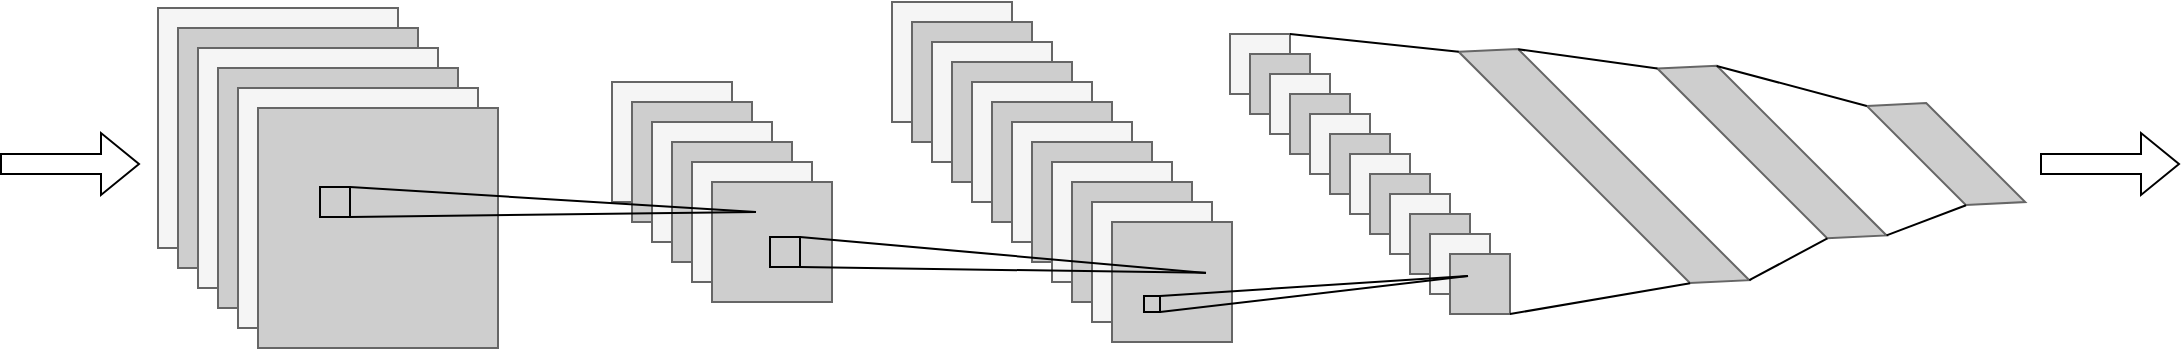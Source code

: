 <mxfile version="26.0.14">
  <diagram name="第 1 页" id="UoMC5vd8ivBnySxl2B_A">
    <mxGraphModel dx="952" dy="623" grid="1" gridSize="10" guides="1" tooltips="1" connect="1" arrows="1" fold="1" page="1" pageScale="1" pageWidth="827" pageHeight="1169" math="0" shadow="0">
      <root>
        <mxCell id="0" />
        <mxCell id="1" parent="0" />
        <mxCell id="YsojD1Ku064s5TlPdt2M-1" value="" style="rounded=0;whiteSpace=wrap;html=1;fillColor=#f5f5f5;fontColor=#333333;strokeColor=#666666;" vertex="1" parent="1">
          <mxGeometry x="349" y="422" width="120" height="120" as="geometry" />
        </mxCell>
        <mxCell id="YsojD1Ku064s5TlPdt2M-2" value="" style="rounded=0;whiteSpace=wrap;html=1;fillColor=#CECECE;fontColor=#333333;strokeColor=#666666;" vertex="1" parent="1">
          <mxGeometry x="359" y="432" width="120" height="120" as="geometry" />
        </mxCell>
        <mxCell id="YsojD1Ku064s5TlPdt2M-3" value="" style="rounded=0;whiteSpace=wrap;html=1;fillColor=#f5f5f5;fontColor=#333333;strokeColor=#666666;" vertex="1" parent="1">
          <mxGeometry x="369" y="442" width="120" height="120" as="geometry" />
        </mxCell>
        <mxCell id="YsojD1Ku064s5TlPdt2M-4" value="" style="rounded=0;whiteSpace=wrap;html=1;fillColor=#CECECE;fontColor=#333333;strokeColor=#666666;" vertex="1" parent="1">
          <mxGeometry x="379" y="452" width="120" height="120" as="geometry" />
        </mxCell>
        <mxCell id="YsojD1Ku064s5TlPdt2M-5" value="" style="rounded=0;whiteSpace=wrap;html=1;fillColor=#f5f5f5;fontColor=#333333;strokeColor=#666666;" vertex="1" parent="1">
          <mxGeometry x="389" y="462" width="120" height="120" as="geometry" />
        </mxCell>
        <mxCell id="YsojD1Ku064s5TlPdt2M-6" value="" style="rounded=0;whiteSpace=wrap;html=1;fillColor=#CECECE;fontColor=#333333;strokeColor=#666666;" vertex="1" parent="1">
          <mxGeometry x="399" y="472" width="120" height="120" as="geometry" />
        </mxCell>
        <mxCell id="YsojD1Ku064s5TlPdt2M-13" value="" style="rounded=0;whiteSpace=wrap;html=1;aspect=fixed;fillColor=#f5f5f5;fontColor=#333333;strokeColor=#666666;" vertex="1" parent="1">
          <mxGeometry x="576" y="459" width="60" height="60" as="geometry" />
        </mxCell>
        <mxCell id="YsojD1Ku064s5TlPdt2M-14" value="" style="rounded=0;whiteSpace=wrap;html=1;aspect=fixed;fillColor=#CECECE;fontColor=#333333;strokeColor=#666666;" vertex="1" parent="1">
          <mxGeometry x="586" y="469" width="60" height="60" as="geometry" />
        </mxCell>
        <mxCell id="YsojD1Ku064s5TlPdt2M-15" value="" style="rounded=0;whiteSpace=wrap;html=1;aspect=fixed;fillColor=#f5f5f5;fontColor=#333333;strokeColor=#666666;" vertex="1" parent="1">
          <mxGeometry x="596" y="479" width="60" height="60" as="geometry" />
        </mxCell>
        <mxCell id="YsojD1Ku064s5TlPdt2M-16" value="" style="rounded=0;whiteSpace=wrap;html=1;aspect=fixed;fillColor=#CECECE;fontColor=#333333;strokeColor=#666666;" vertex="1" parent="1">
          <mxGeometry x="606" y="489" width="60" height="60" as="geometry" />
        </mxCell>
        <mxCell id="YsojD1Ku064s5TlPdt2M-17" value="" style="rounded=0;whiteSpace=wrap;html=1;aspect=fixed;fillColor=#f5f5f5;fontColor=#333333;strokeColor=#666666;" vertex="1" parent="1">
          <mxGeometry x="616" y="499" width="60" height="60" as="geometry" />
        </mxCell>
        <mxCell id="YsojD1Ku064s5TlPdt2M-18" value="" style="rounded=0;whiteSpace=wrap;html=1;aspect=fixed;fillColor=#CECECE;fontColor=#333333;strokeColor=#666666;" vertex="1" parent="1">
          <mxGeometry x="626" y="509" width="60" height="60" as="geometry" />
        </mxCell>
        <mxCell id="YsojD1Ku064s5TlPdt2M-19" value="" style="rounded=0;whiteSpace=wrap;html=1;aspect=fixed;fillColor=#f5f5f5;fontColor=#333333;strokeColor=#666666;" vertex="1" parent="1">
          <mxGeometry x="716" y="419" width="60" height="60" as="geometry" />
        </mxCell>
        <mxCell id="YsojD1Ku064s5TlPdt2M-20" value="" style="rounded=0;whiteSpace=wrap;html=1;aspect=fixed;fillColor=#CECECE;fontColor=#333333;strokeColor=#666666;" vertex="1" parent="1">
          <mxGeometry x="726" y="429" width="60" height="60" as="geometry" />
        </mxCell>
        <mxCell id="YsojD1Ku064s5TlPdt2M-21" value="" style="rounded=0;whiteSpace=wrap;html=1;aspect=fixed;fillColor=#f5f5f5;fontColor=#333333;strokeColor=#666666;" vertex="1" parent="1">
          <mxGeometry x="736" y="439" width="60" height="60" as="geometry" />
        </mxCell>
        <mxCell id="YsojD1Ku064s5TlPdt2M-22" value="" style="rounded=0;whiteSpace=wrap;html=1;aspect=fixed;fillColor=#CECECE;fontColor=#333333;strokeColor=#666666;" vertex="1" parent="1">
          <mxGeometry x="746" y="449" width="60" height="60" as="geometry" />
        </mxCell>
        <mxCell id="YsojD1Ku064s5TlPdt2M-23" value="" style="rounded=0;whiteSpace=wrap;html=1;aspect=fixed;fillColor=#f5f5f5;fontColor=#333333;strokeColor=#666666;" vertex="1" parent="1">
          <mxGeometry x="756" y="459" width="60" height="60" as="geometry" />
        </mxCell>
        <mxCell id="YsojD1Ku064s5TlPdt2M-24" value="" style="rounded=0;whiteSpace=wrap;html=1;aspect=fixed;fillColor=#CECECE;fontColor=#333333;strokeColor=#666666;" vertex="1" parent="1">
          <mxGeometry x="766" y="469" width="60" height="60" as="geometry" />
        </mxCell>
        <mxCell id="YsojD1Ku064s5TlPdt2M-25" value="" style="rounded=0;whiteSpace=wrap;html=1;aspect=fixed;fillColor=#f5f5f5;fontColor=#333333;strokeColor=#666666;" vertex="1" parent="1">
          <mxGeometry x="776" y="479" width="60" height="60" as="geometry" />
        </mxCell>
        <mxCell id="YsojD1Ku064s5TlPdt2M-26" value="" style="rounded=0;whiteSpace=wrap;html=1;aspect=fixed;fillColor=#CECECE;fontColor=#333333;strokeColor=#666666;" vertex="1" parent="1">
          <mxGeometry x="786" y="489" width="60" height="60" as="geometry" />
        </mxCell>
        <mxCell id="YsojD1Ku064s5TlPdt2M-27" value="" style="rounded=0;whiteSpace=wrap;html=1;aspect=fixed;fillColor=#f5f5f5;fontColor=#333333;strokeColor=#666666;" vertex="1" parent="1">
          <mxGeometry x="796" y="499" width="60" height="60" as="geometry" />
        </mxCell>
        <mxCell id="YsojD1Ku064s5TlPdt2M-28" value="" style="rounded=0;whiteSpace=wrap;html=1;aspect=fixed;fillColor=#CECECE;fontColor=#333333;strokeColor=#666666;" vertex="1" parent="1">
          <mxGeometry x="806" y="509" width="60" height="60" as="geometry" />
        </mxCell>
        <mxCell id="YsojD1Ku064s5TlPdt2M-29" value="" style="rounded=0;whiteSpace=wrap;html=1;aspect=fixed;fillColor=#f5f5f5;fontColor=#333333;strokeColor=#666666;" vertex="1" parent="1">
          <mxGeometry x="816" y="519" width="60" height="60" as="geometry" />
        </mxCell>
        <mxCell id="YsojD1Ku064s5TlPdt2M-30" value="" style="rounded=0;whiteSpace=wrap;html=1;aspect=fixed;fillColor=#f5f5f5;fontColor=#333333;strokeColor=#666666;" vertex="1" parent="1">
          <mxGeometry x="885" y="435" width="30" height="30" as="geometry" />
        </mxCell>
        <mxCell id="YsojD1Ku064s5TlPdt2M-32" value="" style="rounded=0;whiteSpace=wrap;html=1;aspect=fixed;fillColor=#CECECE;fontColor=#333333;strokeColor=#666666;" vertex="1" parent="1">
          <mxGeometry x="895" y="445" width="30" height="30" as="geometry" />
        </mxCell>
        <mxCell id="YsojD1Ku064s5TlPdt2M-33" value="" style="rounded=0;whiteSpace=wrap;html=1;aspect=fixed;fillColor=#f5f5f5;fontColor=#333333;strokeColor=#666666;" vertex="1" parent="1">
          <mxGeometry x="905" y="455" width="30" height="30" as="geometry" />
        </mxCell>
        <mxCell id="YsojD1Ku064s5TlPdt2M-34" value="" style="rounded=0;whiteSpace=wrap;html=1;aspect=fixed;fillColor=#CECECE;fontColor=#333333;strokeColor=#666666;" vertex="1" parent="1">
          <mxGeometry x="915" y="465" width="30" height="30" as="geometry" />
        </mxCell>
        <mxCell id="YsojD1Ku064s5TlPdt2M-35" value="" style="rounded=0;whiteSpace=wrap;html=1;aspect=fixed;fillColor=#f5f5f5;fontColor=#333333;strokeColor=#666666;" vertex="1" parent="1">
          <mxGeometry x="925" y="475" width="30" height="30" as="geometry" />
        </mxCell>
        <mxCell id="YsojD1Ku064s5TlPdt2M-36" value="" style="rounded=0;whiteSpace=wrap;html=1;aspect=fixed;fillColor=#CECECE;fontColor=#333333;strokeColor=#666666;" vertex="1" parent="1">
          <mxGeometry x="935" y="485" width="30" height="30" as="geometry" />
        </mxCell>
        <mxCell id="YsojD1Ku064s5TlPdt2M-37" value="" style="rounded=0;whiteSpace=wrap;html=1;aspect=fixed;fillColor=#f5f5f5;fontColor=#333333;strokeColor=#666666;" vertex="1" parent="1">
          <mxGeometry x="945" y="495" width="30" height="30" as="geometry" />
        </mxCell>
        <mxCell id="YsojD1Ku064s5TlPdt2M-38" value="" style="rounded=0;whiteSpace=wrap;html=1;aspect=fixed;fillColor=#CECECE;fontColor=#333333;strokeColor=#666666;" vertex="1" parent="1">
          <mxGeometry x="955" y="505" width="30" height="30" as="geometry" />
        </mxCell>
        <mxCell id="YsojD1Ku064s5TlPdt2M-39" value="" style="rounded=0;whiteSpace=wrap;html=1;aspect=fixed;fillColor=#f5f5f5;fontColor=#333333;strokeColor=#666666;" vertex="1" parent="1">
          <mxGeometry x="965" y="515" width="30" height="30" as="geometry" />
        </mxCell>
        <mxCell id="YsojD1Ku064s5TlPdt2M-40" value="" style="rounded=0;whiteSpace=wrap;html=1;aspect=fixed;fillColor=#CECECE;fontColor=#333333;strokeColor=#666666;" vertex="1" parent="1">
          <mxGeometry x="975" y="525" width="30" height="30" as="geometry" />
        </mxCell>
        <mxCell id="YsojD1Ku064s5TlPdt2M-41" value="" style="rounded=0;whiteSpace=wrap;html=1;aspect=fixed;fillColor=#f5f5f5;fontColor=#333333;strokeColor=#666666;" vertex="1" parent="1">
          <mxGeometry x="985" y="535" width="30" height="30" as="geometry" />
        </mxCell>
        <mxCell id="YsojD1Ku064s5TlPdt2M-42" value="" style="rounded=0;whiteSpace=wrap;html=1;aspect=fixed;fillColor=#CECECE;fontColor=#333333;strokeColor=#666666;" vertex="1" parent="1">
          <mxGeometry x="995" y="545" width="30" height="30" as="geometry" />
        </mxCell>
        <mxCell id="YsojD1Ku064s5TlPdt2M-52" value="" style="rounded=0;whiteSpace=wrap;html=1;aspect=fixed;fillColor=#CECECE;fontColor=#333333;strokeColor=#666666;" vertex="1" parent="1">
          <mxGeometry x="826" y="529" width="60" height="60" as="geometry" />
        </mxCell>
        <mxCell id="YsojD1Ku064s5TlPdt2M-54" value="" style="shape=parallelogram;perimeter=parallelogramPerimeter;whiteSpace=wrap;html=1;fixedSize=1;direction=south;rotation=315;fillColor=#CECECE;fontColor=#333333;strokeColor=#666666;" vertex="1" parent="1">
          <mxGeometry x="1061" y="409.25" width="22" height="183.5" as="geometry" />
        </mxCell>
        <mxCell id="YsojD1Ku064s5TlPdt2M-55" value="" style="shape=parallelogram;perimeter=parallelogramPerimeter;whiteSpace=wrap;html=1;fixedSize=1;direction=south;rotation=315;fillColor=#CECECE;fontColor=#333333;strokeColor=#666666;" vertex="1" parent="1">
          <mxGeometry x="1145" y="424" width="22" height="140" as="geometry" />
        </mxCell>
        <mxCell id="YsojD1Ku064s5TlPdt2M-56" value="" style="shape=parallelogram;perimeter=parallelogramPerimeter;whiteSpace=wrap;html=1;fixedSize=1;direction=south;rotation=315;fillColor=#CECECE;fontColor=#333333;strokeColor=#666666;" vertex="1" parent="1">
          <mxGeometry x="1232" y="450" width="22" height="90" as="geometry" />
        </mxCell>
        <mxCell id="YsojD1Ku064s5TlPdt2M-57" value="" style="shape=flexArrow;endArrow=classic;html=1;rounded=0;" edge="1" parent="1">
          <mxGeometry width="50" height="50" relative="1" as="geometry">
            <mxPoint x="270" y="500" as="sourcePoint" />
            <mxPoint x="340" y="500" as="targetPoint" />
          </mxGeometry>
        </mxCell>
        <mxCell id="YsojD1Ku064s5TlPdt2M-60" value="" style="rounded=0;whiteSpace=wrap;html=1;fillColor=#CECECE;" vertex="1" parent="1">
          <mxGeometry x="430" y="511.5" width="15" height="15" as="geometry" />
        </mxCell>
        <mxCell id="YsojD1Ku064s5TlPdt2M-61" value="" style="rounded=0;whiteSpace=wrap;html=1;aspect=fixed;fillColor=#CECECE;fontColor=#333333;strokeColor=#000000;" vertex="1" parent="1">
          <mxGeometry x="842" y="566" width="8" height="8" as="geometry" />
        </mxCell>
        <mxCell id="YsojD1Ku064s5TlPdt2M-63" value="" style="rounded=0;whiteSpace=wrap;html=1;fillColor=#CECECE;fontColor=#333333;strokeColor=#000000;" vertex="1" parent="1">
          <mxGeometry x="655" y="536.5" width="15" height="15" as="geometry" />
        </mxCell>
        <mxCell id="YsojD1Ku064s5TlPdt2M-65" value="" style="endArrow=none;html=1;rounded=0;exitX=1;exitY=0;exitDx=0;exitDy=0;entryX=0.233;entryY=0.183;entryDx=0;entryDy=0;entryPerimeter=0;" edge="1" parent="1" source="YsojD1Ku064s5TlPdt2M-60">
          <mxGeometry width="50" height="50" relative="1" as="geometry">
            <mxPoint x="446" y="511" as="sourcePoint" />
            <mxPoint x="648" y="524" as="targetPoint" />
          </mxGeometry>
        </mxCell>
        <mxCell id="YsojD1Ku064s5TlPdt2M-66" value="" style="endArrow=none;html=1;rounded=0;exitX=1;exitY=1;exitDx=0;exitDy=0;entryX=1;entryY=1;entryDx=0;entryDy=0;" edge="1" parent="1" source="YsojD1Ku064s5TlPdt2M-60">
          <mxGeometry width="50" height="50" relative="1" as="geometry">
            <mxPoint x="446" y="527" as="sourcePoint" />
            <mxPoint x="648" y="524" as="targetPoint" />
          </mxGeometry>
        </mxCell>
        <mxCell id="YsojD1Ku064s5TlPdt2M-67" value="" style="endArrow=none;html=1;rounded=0;exitX=1;exitY=0;exitDx=0;exitDy=0;entryX=0;entryY=0.25;entryDx=0;entryDy=0;" edge="1" parent="1" source="YsojD1Ku064s5TlPdt2M-63">
          <mxGeometry width="50" height="50" relative="1" as="geometry">
            <mxPoint x="672" y="536.5" as="sourcePoint" />
            <mxPoint x="873" y="554.5" as="targetPoint" />
          </mxGeometry>
        </mxCell>
        <mxCell id="YsojD1Ku064s5TlPdt2M-68" value="" style="endArrow=none;html=1;rounded=0;exitX=1;exitY=1;exitDx=0;exitDy=0;" edge="1" parent="1" source="YsojD1Ku064s5TlPdt2M-63">
          <mxGeometry width="50" height="50" relative="1" as="geometry">
            <mxPoint x="672" y="551.5" as="sourcePoint" />
            <mxPoint x="873" y="554.435" as="targetPoint" />
          </mxGeometry>
        </mxCell>
        <mxCell id="YsojD1Ku064s5TlPdt2M-69" value="" style="endArrow=none;html=1;rounded=0;exitX=1;exitY=0;exitDx=0;exitDy=0;entryX=0;entryY=1;entryDx=0;entryDy=0;fillColor=#f5f5f5;strokeColor=#000000;" edge="1" parent="1" source="YsojD1Ku064s5TlPdt2M-61">
          <mxGeometry width="50" height="50" relative="1" as="geometry">
            <mxPoint x="910" y="600" as="sourcePoint" />
            <mxPoint x="1004" y="556" as="targetPoint" />
          </mxGeometry>
        </mxCell>
        <mxCell id="YsojD1Ku064s5TlPdt2M-70" value="" style="endArrow=none;html=1;rounded=0;exitX=1;exitY=1;exitDx=0;exitDy=0;entryX=0;entryY=1;entryDx=0;entryDy=0;fillColor=#f5f5f5;strokeColor=#000000;" edge="1" parent="1" source="YsojD1Ku064s5TlPdt2M-61">
          <mxGeometry width="50" height="50" relative="1" as="geometry">
            <mxPoint x="910" y="620" as="sourcePoint" />
            <mxPoint x="1004" y="556" as="targetPoint" />
          </mxGeometry>
        </mxCell>
        <mxCell id="YsojD1Ku064s5TlPdt2M-71" value="" style="endArrow=none;html=1;rounded=0;exitX=1;exitY=1;exitDx=0;exitDy=0;entryX=0.892;entryY=1.001;entryDx=0;entryDy=0;entryPerimeter=0;" edge="1" parent="1" source="YsojD1Ku064s5TlPdt2M-42" target="YsojD1Ku064s5TlPdt2M-54">
          <mxGeometry width="50" height="50" relative="1" as="geometry">
            <mxPoint x="1110" y="650" as="sourcePoint" />
            <mxPoint x="1160" y="600" as="targetPoint" />
          </mxGeometry>
        </mxCell>
        <mxCell id="YsojD1Ku064s5TlPdt2M-72" value="" style="endArrow=none;html=1;rounded=0;exitX=1;exitY=0;exitDx=0;exitDy=0;entryX=0;entryY=1;entryDx=0;entryDy=0;fillColor=#f5f5f5;strokeColor=#000000;" edge="1" parent="1" source="YsojD1Ku064s5TlPdt2M-30" target="YsojD1Ku064s5TlPdt2M-54">
          <mxGeometry width="50" height="50" relative="1" as="geometry">
            <mxPoint x="925" y="403.25" as="sourcePoint" />
            <mxPoint x="999.345" y="449.901" as="targetPoint" />
          </mxGeometry>
        </mxCell>
        <mxCell id="YsojD1Ku064s5TlPdt2M-73" value="" style="endArrow=none;html=1;rounded=0;exitX=1;exitY=0;exitDx=0;exitDy=0;entryX=0.858;entryY=0.998;entryDx=0;entryDy=0;entryPerimeter=0;" edge="1" parent="1" source="YsojD1Ku064s5TlPdt2M-54" target="YsojD1Ku064s5TlPdt2M-55">
          <mxGeometry width="50" height="50" relative="1" as="geometry">
            <mxPoint x="1150" y="580" as="sourcePoint" />
            <mxPoint x="1200" y="530" as="targetPoint" />
          </mxGeometry>
        </mxCell>
        <mxCell id="YsojD1Ku064s5TlPdt2M-74" value="" style="endArrow=none;html=1;rounded=0;exitX=0.11;exitY=0.002;exitDx=0;exitDy=0;exitPerimeter=0;entryX=0;entryY=1;entryDx=0;entryDy=0;" edge="1" parent="1" source="YsojD1Ku064s5TlPdt2M-54" target="YsojD1Ku064s5TlPdt2M-55">
          <mxGeometry width="50" height="50" relative="1" as="geometry">
            <mxPoint x="1029" y="430" as="sourcePoint" />
            <mxPoint x="1120" y="390" as="targetPoint" />
          </mxGeometry>
        </mxCell>
        <mxCell id="YsojD1Ku064s5TlPdt2M-75" value="" style="endArrow=none;html=1;rounded=0;exitX=0.143;exitY=0.008;exitDx=0;exitDy=0;exitPerimeter=0;entryX=0;entryY=1;entryDx=0;entryDy=0;" edge="1" parent="1" source="YsojD1Ku064s5TlPdt2M-55" target="YsojD1Ku064s5TlPdt2M-56">
          <mxGeometry width="50" height="50" relative="1" as="geometry">
            <mxPoint x="1160" y="416" as="sourcePoint" />
            <mxPoint x="1230" y="422" as="targetPoint" />
          </mxGeometry>
        </mxCell>
        <mxCell id="YsojD1Ku064s5TlPdt2M-76" value="" style="endArrow=none;html=1;rounded=0;exitX=1;exitY=0;exitDx=0;exitDy=0;entryX=0.78;entryY=1.001;entryDx=0;entryDy=0;entryPerimeter=0;" edge="1" parent="1" source="YsojD1Ku064s5TlPdt2M-55" target="YsojD1Ku064s5TlPdt2M-56">
          <mxGeometry width="50" height="50" relative="1" as="geometry">
            <mxPoint x="1250" y="533" as="sourcePoint" />
            <mxPoint x="1289" y="509" as="targetPoint" />
          </mxGeometry>
        </mxCell>
        <mxCell id="YsojD1Ku064s5TlPdt2M-77" value="" style="shape=flexArrow;endArrow=classic;html=1;rounded=0;" edge="1" parent="1">
          <mxGeometry width="50" height="50" relative="1" as="geometry">
            <mxPoint x="1290" y="500" as="sourcePoint" />
            <mxPoint x="1360" y="500" as="targetPoint" />
          </mxGeometry>
        </mxCell>
      </root>
    </mxGraphModel>
  </diagram>
</mxfile>
